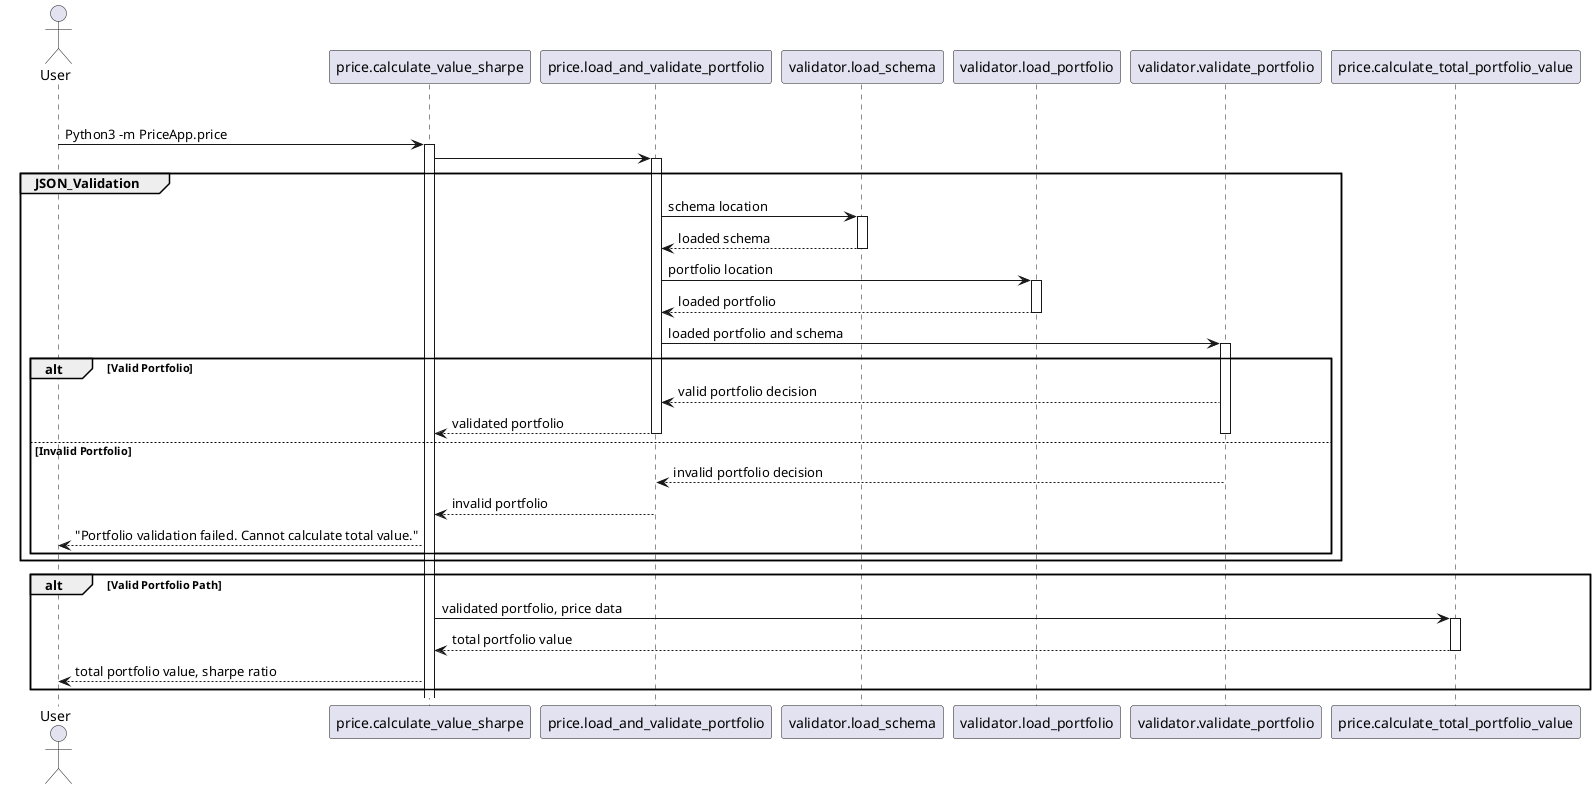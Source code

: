 @startuml

actor User
group PriceApp
    User -> price.calculate_value_sharpe : Python3 -m PriceApp.price
    activate price.calculate_value_sharpe
    price.calculate_value_sharpe -> price.load_and_validate_portfolio
    activate price.load_and_validate_portfolio
    group JSON_Validation
        price.load_and_validate_portfolio -> validator.load_schema : schema location
        activate validator.load_schema
        price.load_and_validate_portfolio <-- validator.load_schema : loaded schema
        deactivate validator.load_schema
        price.load_and_validate_portfolio -> validator.load_portfolio : portfolio location
        activate validator.load_portfolio
        price.load_and_validate_portfolio <-- validator.load_portfolio : loaded portfolio
        deactivate validator.load_portfolio
        price.load_and_validate_portfolio -> validator.validate_portfolio : loaded portfolio and schema
        activate validator.validate_portfolio

        alt Valid Portfolio
            price.load_and_validate_portfolio <-- validator.validate_portfolio : valid portfolio decision
            price.calculate_value_sharpe <-- price.load_and_validate_portfolio : validated portfolio
            deactivate validator.validate_portfolio
            deactivate price.load_and_validate_portfolio
        else Invalid Portfolio
            price.load_and_validate_portfolio <-- validator.validate_portfolio : invalid portfolio decision
            price.load_and_validate_portfolio --> price.calculate_value_sharpe : invalid portfolio
            price.calculate_value_sharpe --> User : "Portfolio validation failed. Cannot calculate total value."
            deactivate validator.validate_portfolio
            deactivate price.load_and_validate_portfolio
        end
    end

    alt Valid Portfolio Path
        price.calculate_value_sharpe -> price.calculate_total_portfolio_value : validated portfolio, price data
        activate price.calculate_total_portfolio_value
        price.calculate_value_sharpe <-- price.calculate_total_portfolio_value : total portfolio value
        deactivate price.calculate_total_portfolio_value
        price.calculate_value_sharpe --> User : total portfolio value, sharpe ratio
    end

@enduml